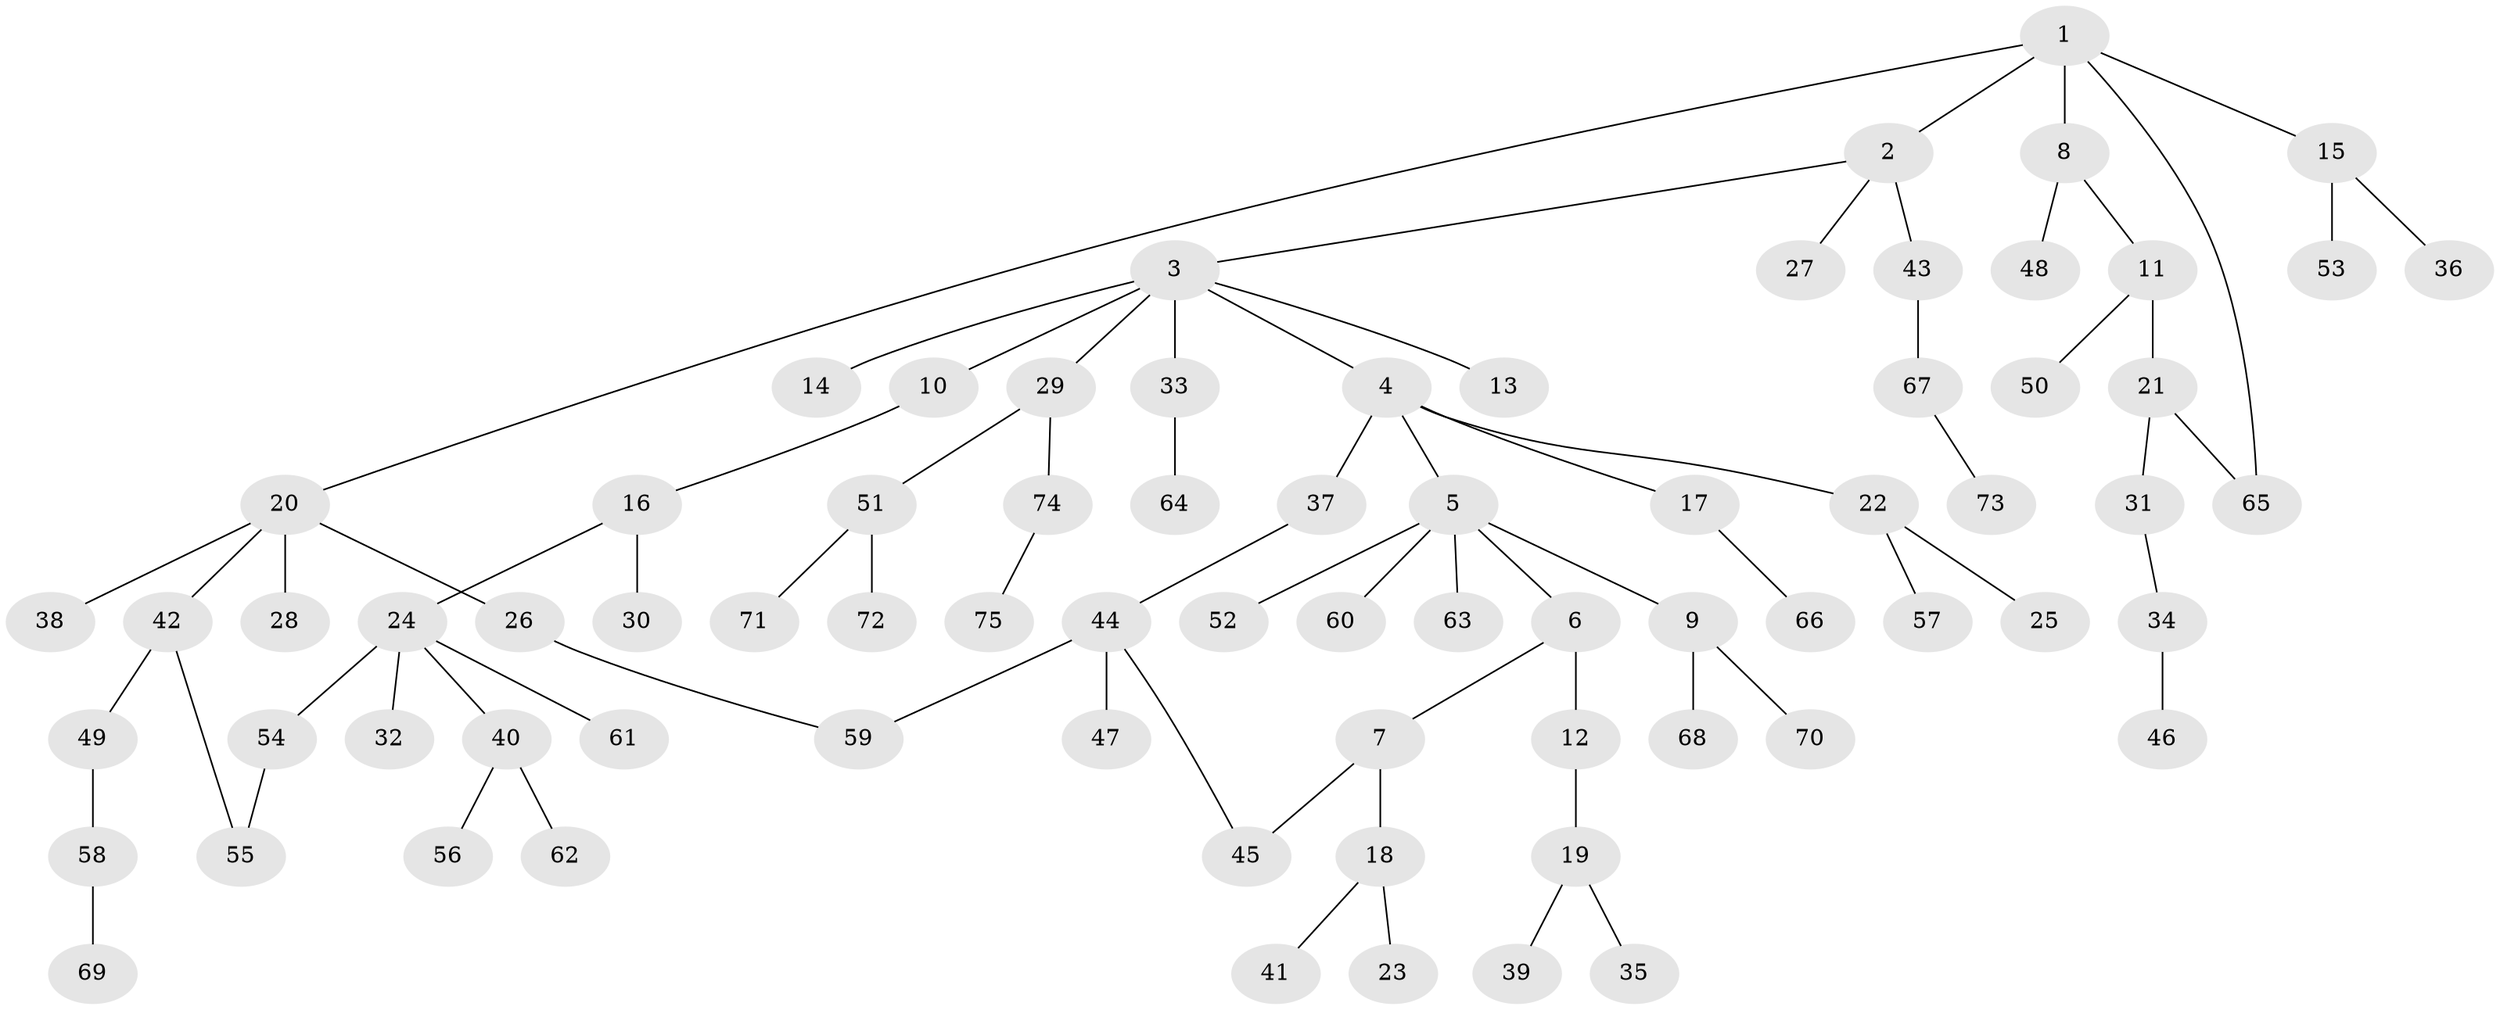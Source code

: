 // coarse degree distribution, {8: 0.02, 3: 0.08, 7: 0.02, 5: 0.04, 2: 0.3, 4: 0.08, 1: 0.46}
// Generated by graph-tools (version 1.1) at 2025/41/03/06/25 10:41:25]
// undirected, 75 vertices, 78 edges
graph export_dot {
graph [start="1"]
  node [color=gray90,style=filled];
  1;
  2;
  3;
  4;
  5;
  6;
  7;
  8;
  9;
  10;
  11;
  12;
  13;
  14;
  15;
  16;
  17;
  18;
  19;
  20;
  21;
  22;
  23;
  24;
  25;
  26;
  27;
  28;
  29;
  30;
  31;
  32;
  33;
  34;
  35;
  36;
  37;
  38;
  39;
  40;
  41;
  42;
  43;
  44;
  45;
  46;
  47;
  48;
  49;
  50;
  51;
  52;
  53;
  54;
  55;
  56;
  57;
  58;
  59;
  60;
  61;
  62;
  63;
  64;
  65;
  66;
  67;
  68;
  69;
  70;
  71;
  72;
  73;
  74;
  75;
  1 -- 2;
  1 -- 8;
  1 -- 15;
  1 -- 20;
  1 -- 65;
  2 -- 3;
  2 -- 27;
  2 -- 43;
  3 -- 4;
  3 -- 10;
  3 -- 13;
  3 -- 14;
  3 -- 29;
  3 -- 33;
  4 -- 5;
  4 -- 17;
  4 -- 22;
  4 -- 37;
  5 -- 6;
  5 -- 9;
  5 -- 52;
  5 -- 60;
  5 -- 63;
  6 -- 7;
  6 -- 12;
  7 -- 18;
  7 -- 45;
  8 -- 11;
  8 -- 48;
  9 -- 68;
  9 -- 70;
  10 -- 16;
  11 -- 21;
  11 -- 50;
  12 -- 19;
  15 -- 36;
  15 -- 53;
  16 -- 24;
  16 -- 30;
  17 -- 66;
  18 -- 23;
  18 -- 41;
  19 -- 35;
  19 -- 39;
  20 -- 26;
  20 -- 28;
  20 -- 38;
  20 -- 42;
  21 -- 31;
  21 -- 65;
  22 -- 25;
  22 -- 57;
  24 -- 32;
  24 -- 40;
  24 -- 54;
  24 -- 61;
  26 -- 59;
  29 -- 51;
  29 -- 74;
  31 -- 34;
  33 -- 64;
  34 -- 46;
  37 -- 44;
  40 -- 56;
  40 -- 62;
  42 -- 49;
  42 -- 55;
  43 -- 67;
  44 -- 45;
  44 -- 47;
  44 -- 59;
  49 -- 58;
  51 -- 71;
  51 -- 72;
  54 -- 55;
  58 -- 69;
  67 -- 73;
  74 -- 75;
}
